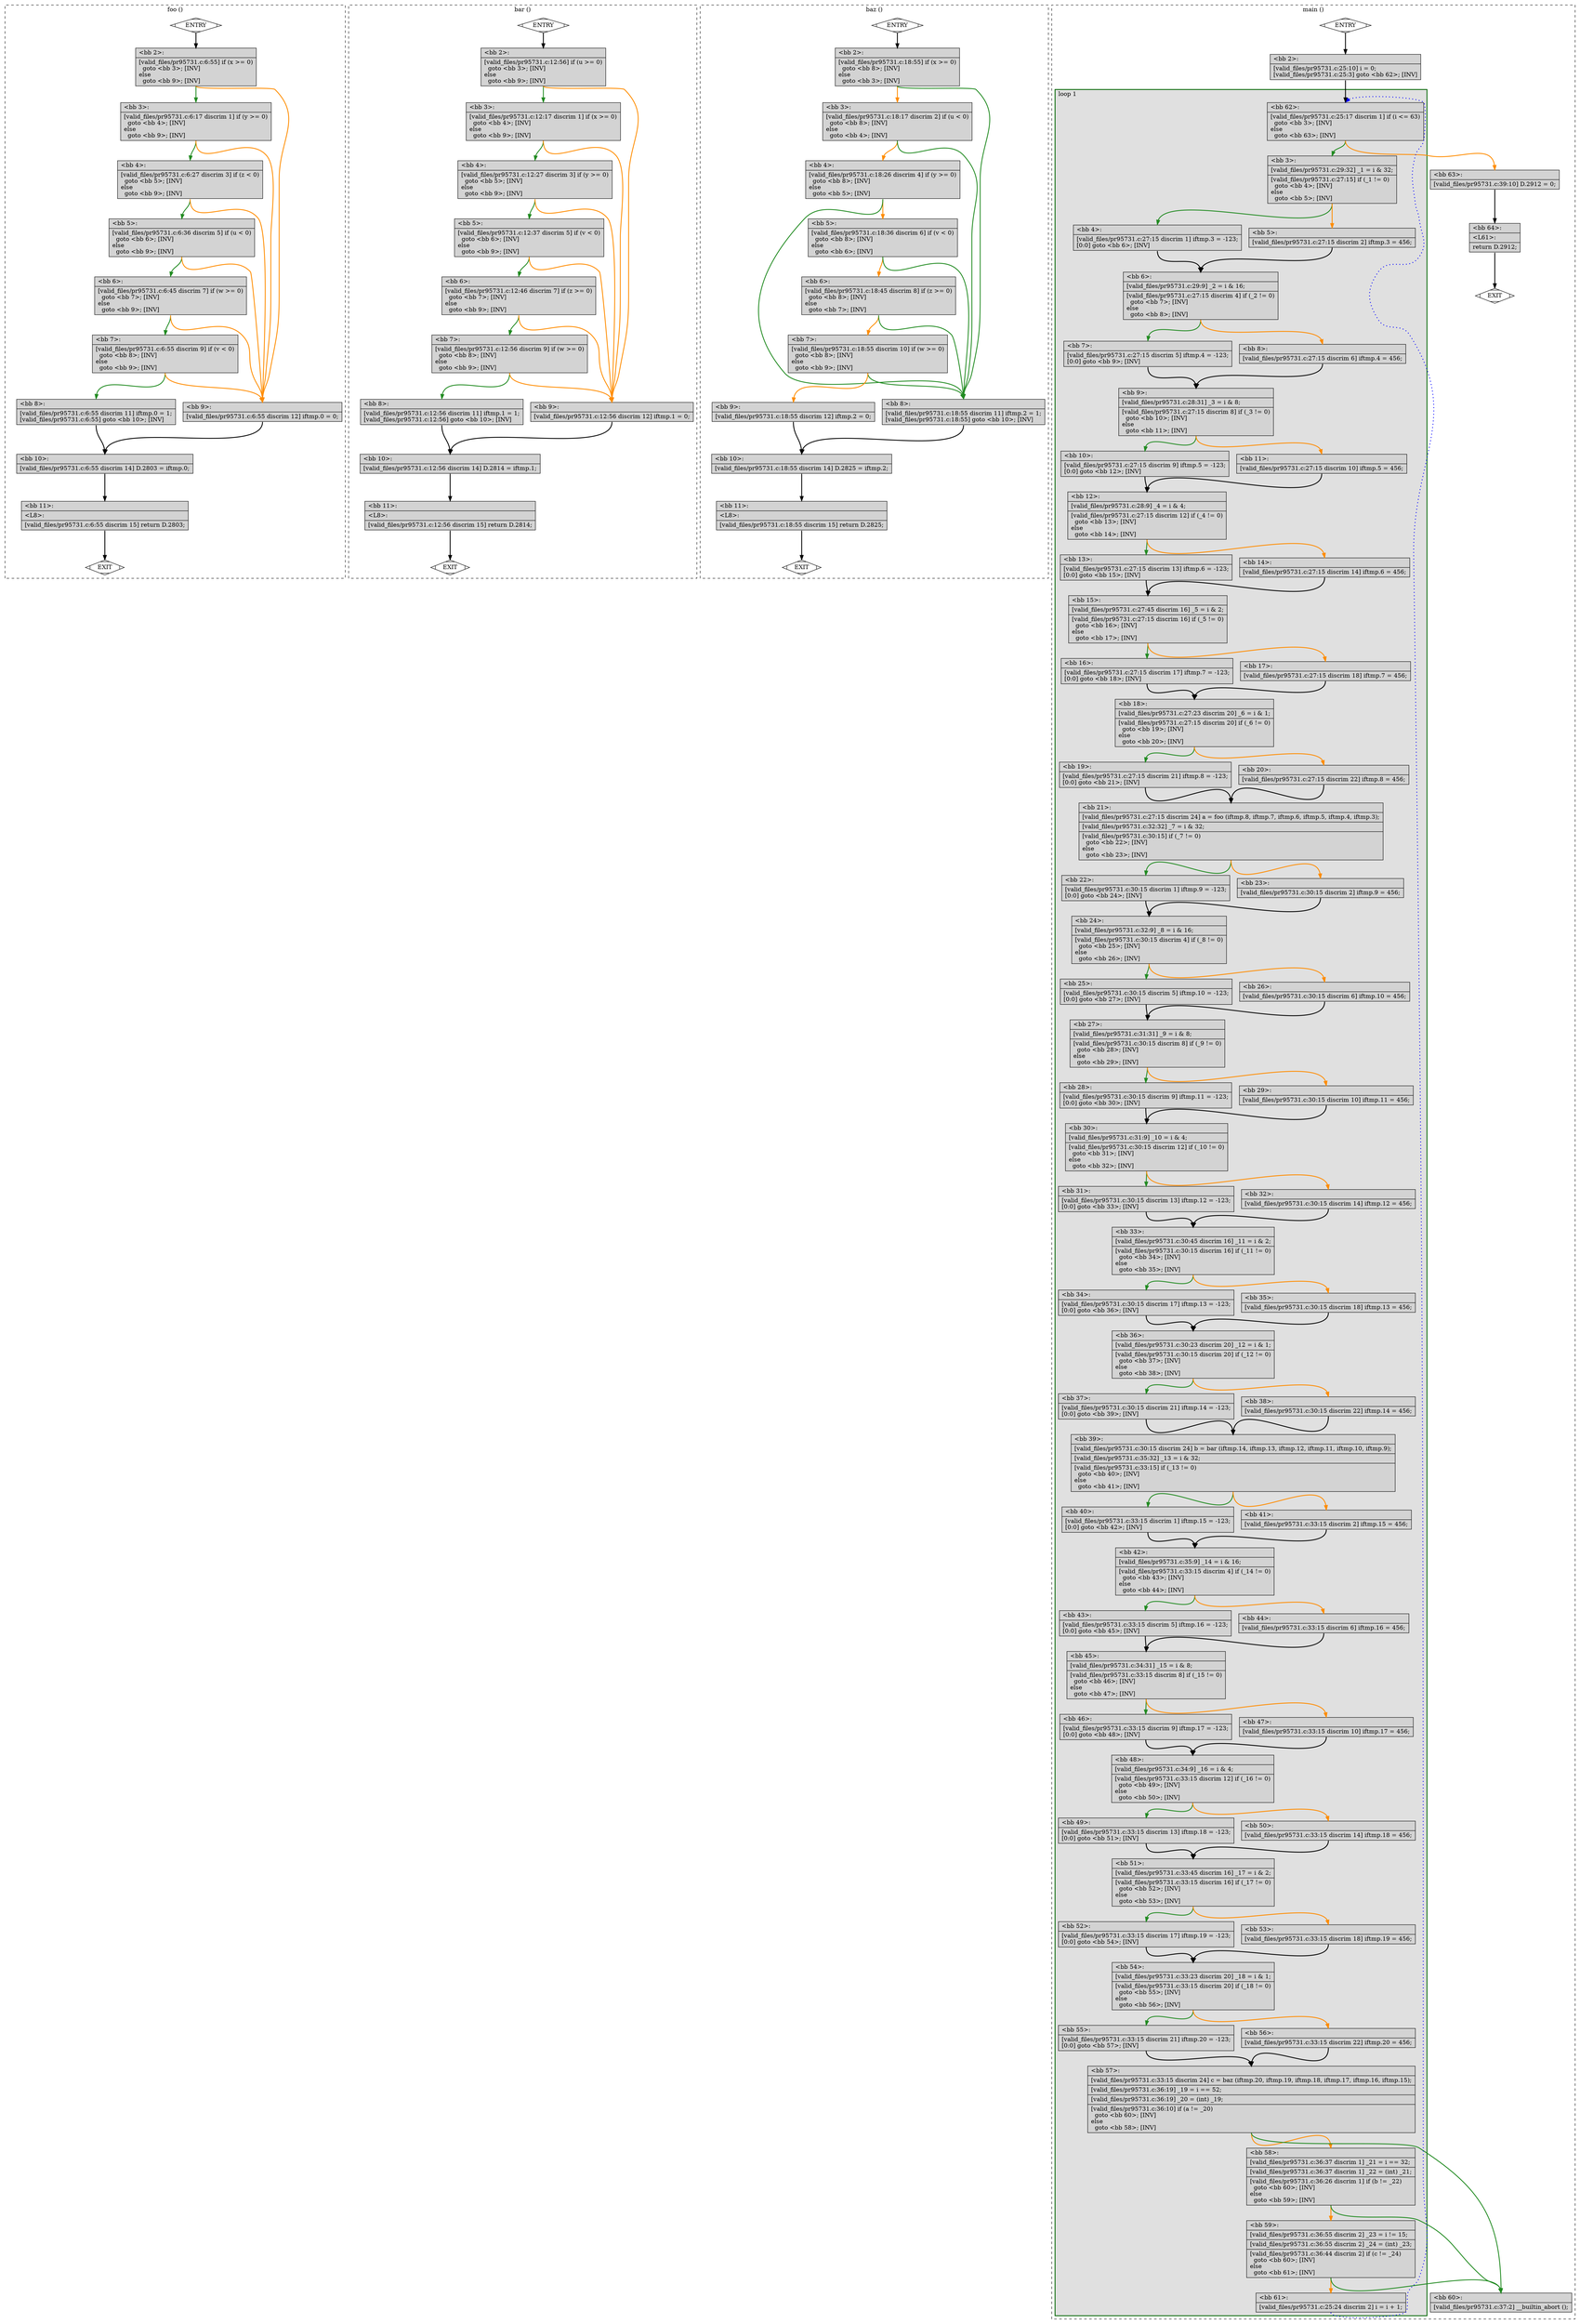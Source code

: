 digraph "a-pr95731.c.015t.cfg" {
overlap=false;
subgraph "cluster_foo" {
	style="dashed";
	color="black";
	label="foo ()";
	fn_0_basic_block_0 [shape=Mdiamond,style=filled,fillcolor=white,label="ENTRY"];

	fn_0_basic_block_1 [shape=Mdiamond,style=filled,fillcolor=white,label="EXIT"];

	fn_0_basic_block_2 [shape=record,style=filled,fillcolor=lightgrey,label="{\<bb\ 2\>:\l\
|[valid_files/pr95731.c:6:55]\ if\ (x\ \>=\ 0)\l\
\ \ goto\ \<bb\ 3\>;\ [INV]\l\
else\l\
\ \ goto\ \<bb\ 9\>;\ [INV]\l\
}"];

	fn_0_basic_block_3 [shape=record,style=filled,fillcolor=lightgrey,label="{\<bb\ 3\>:\l\
|[valid_files/pr95731.c:6:17\ discrim\ 1]\ if\ (y\ \>=\ 0)\l\
\ \ goto\ \<bb\ 4\>;\ [INV]\l\
else\l\
\ \ goto\ \<bb\ 9\>;\ [INV]\l\
}"];

	fn_0_basic_block_4 [shape=record,style=filled,fillcolor=lightgrey,label="{\<bb\ 4\>:\l\
|[valid_files/pr95731.c:6:27\ discrim\ 3]\ if\ (z\ \<\ 0)\l\
\ \ goto\ \<bb\ 5\>;\ [INV]\l\
else\l\
\ \ goto\ \<bb\ 9\>;\ [INV]\l\
}"];

	fn_0_basic_block_5 [shape=record,style=filled,fillcolor=lightgrey,label="{\<bb\ 5\>:\l\
|[valid_files/pr95731.c:6:36\ discrim\ 5]\ if\ (u\ \<\ 0)\l\
\ \ goto\ \<bb\ 6\>;\ [INV]\l\
else\l\
\ \ goto\ \<bb\ 9\>;\ [INV]\l\
}"];

	fn_0_basic_block_6 [shape=record,style=filled,fillcolor=lightgrey,label="{\<bb\ 6\>:\l\
|[valid_files/pr95731.c:6:45\ discrim\ 7]\ if\ (w\ \>=\ 0)\l\
\ \ goto\ \<bb\ 7\>;\ [INV]\l\
else\l\
\ \ goto\ \<bb\ 9\>;\ [INV]\l\
}"];

	fn_0_basic_block_7 [shape=record,style=filled,fillcolor=lightgrey,label="{\<bb\ 7\>:\l\
|[valid_files/pr95731.c:6:55\ discrim\ 9]\ if\ (v\ \<\ 0)\l\
\ \ goto\ \<bb\ 8\>;\ [INV]\l\
else\l\
\ \ goto\ \<bb\ 9\>;\ [INV]\l\
}"];

	fn_0_basic_block_8 [shape=record,style=filled,fillcolor=lightgrey,label="{\<bb\ 8\>:\l\
|[valid_files/pr95731.c:6:55\ discrim\ 11]\ iftmp.0\ =\ 1;\l\
[valid_files/pr95731.c:6:55]\ goto\ \<bb\ 10\>;\ [INV]\l\
}"];

	fn_0_basic_block_9 [shape=record,style=filled,fillcolor=lightgrey,label="{\<bb\ 9\>:\l\
|[valid_files/pr95731.c:6:55\ discrim\ 12]\ iftmp.0\ =\ 0;\l\
}"];

	fn_0_basic_block_10 [shape=record,style=filled,fillcolor=lightgrey,label="{\<bb\ 10\>:\l\
|[valid_files/pr95731.c:6:55\ discrim\ 14]\ D.2803\ =\ iftmp.0;\l\
}"];

	fn_0_basic_block_11 [shape=record,style=filled,fillcolor=lightgrey,label="{\<bb\ 11\>:\l\
|\<L8\>:\l\
|[valid_files/pr95731.c:6:55\ discrim\ 15]\ return\ D.2803;\l\
}"];

	fn_0_basic_block_0:s -> fn_0_basic_block_2:n [style="solid,bold",color=black,weight=100,constraint=true];
	fn_0_basic_block_2:s -> fn_0_basic_block_3:n [style="solid,bold",color=forestgreen,weight=10,constraint=true];
	fn_0_basic_block_2:s -> fn_0_basic_block_9:n [style="solid,bold",color=darkorange,weight=10,constraint=true];
	fn_0_basic_block_3:s -> fn_0_basic_block_4:n [style="solid,bold",color=forestgreen,weight=10,constraint=true];
	fn_0_basic_block_3:s -> fn_0_basic_block_9:n [style="solid,bold",color=darkorange,weight=10,constraint=true];
	fn_0_basic_block_4:s -> fn_0_basic_block_5:n [style="solid,bold",color=forestgreen,weight=10,constraint=true];
	fn_0_basic_block_4:s -> fn_0_basic_block_9:n [style="solid,bold",color=darkorange,weight=10,constraint=true];
	fn_0_basic_block_5:s -> fn_0_basic_block_6:n [style="solid,bold",color=forestgreen,weight=10,constraint=true];
	fn_0_basic_block_5:s -> fn_0_basic_block_9:n [style="solid,bold",color=darkorange,weight=10,constraint=true];
	fn_0_basic_block_6:s -> fn_0_basic_block_7:n [style="solid,bold",color=forestgreen,weight=10,constraint=true];
	fn_0_basic_block_6:s -> fn_0_basic_block_9:n [style="solid,bold",color=darkorange,weight=10,constraint=true];
	fn_0_basic_block_7:s -> fn_0_basic_block_8:n [style="solid,bold",color=forestgreen,weight=10,constraint=true];
	fn_0_basic_block_7:s -> fn_0_basic_block_9:n [style="solid,bold",color=darkorange,weight=10,constraint=true];
	fn_0_basic_block_8:s -> fn_0_basic_block_10:n [style="solid,bold",color=black,weight=100,constraint=true];
	fn_0_basic_block_9:s -> fn_0_basic_block_10:n [style="solid,bold",color=black,weight=100,constraint=true];
	fn_0_basic_block_10:s -> fn_0_basic_block_11:n [style="solid,bold",color=black,weight=100,constraint=true];
	fn_0_basic_block_11:s -> fn_0_basic_block_1:n [style="solid,bold",color=black,weight=10,constraint=true];
	fn_0_basic_block_0:s -> fn_0_basic_block_1:n [style="invis",constraint=true];
}
subgraph "cluster_bar" {
	style="dashed";
	color="black";
	label="bar ()";
	fn_1_basic_block_0 [shape=Mdiamond,style=filled,fillcolor=white,label="ENTRY"];

	fn_1_basic_block_1 [shape=Mdiamond,style=filled,fillcolor=white,label="EXIT"];

	fn_1_basic_block_2 [shape=record,style=filled,fillcolor=lightgrey,label="{\<bb\ 2\>:\l\
|[valid_files/pr95731.c:12:56]\ if\ (u\ \>=\ 0)\l\
\ \ goto\ \<bb\ 3\>;\ [INV]\l\
else\l\
\ \ goto\ \<bb\ 9\>;\ [INV]\l\
}"];

	fn_1_basic_block_3 [shape=record,style=filled,fillcolor=lightgrey,label="{\<bb\ 3\>:\l\
|[valid_files/pr95731.c:12:17\ discrim\ 1]\ if\ (x\ \>=\ 0)\l\
\ \ goto\ \<bb\ 4\>;\ [INV]\l\
else\l\
\ \ goto\ \<bb\ 9\>;\ [INV]\l\
}"];

	fn_1_basic_block_4 [shape=record,style=filled,fillcolor=lightgrey,label="{\<bb\ 4\>:\l\
|[valid_files/pr95731.c:12:27\ discrim\ 3]\ if\ (y\ \>=\ 0)\l\
\ \ goto\ \<bb\ 5\>;\ [INV]\l\
else\l\
\ \ goto\ \<bb\ 9\>;\ [INV]\l\
}"];

	fn_1_basic_block_5 [shape=record,style=filled,fillcolor=lightgrey,label="{\<bb\ 5\>:\l\
|[valid_files/pr95731.c:12:37\ discrim\ 5]\ if\ (v\ \<\ 0)\l\
\ \ goto\ \<bb\ 6\>;\ [INV]\l\
else\l\
\ \ goto\ \<bb\ 9\>;\ [INV]\l\
}"];

	fn_1_basic_block_6 [shape=record,style=filled,fillcolor=lightgrey,label="{\<bb\ 6\>:\l\
|[valid_files/pr95731.c:12:46\ discrim\ 7]\ if\ (z\ \>=\ 0)\l\
\ \ goto\ \<bb\ 7\>;\ [INV]\l\
else\l\
\ \ goto\ \<bb\ 9\>;\ [INV]\l\
}"];

	fn_1_basic_block_7 [shape=record,style=filled,fillcolor=lightgrey,label="{\<bb\ 7\>:\l\
|[valid_files/pr95731.c:12:56\ discrim\ 9]\ if\ (w\ \>=\ 0)\l\
\ \ goto\ \<bb\ 8\>;\ [INV]\l\
else\l\
\ \ goto\ \<bb\ 9\>;\ [INV]\l\
}"];

	fn_1_basic_block_8 [shape=record,style=filled,fillcolor=lightgrey,label="{\<bb\ 8\>:\l\
|[valid_files/pr95731.c:12:56\ discrim\ 11]\ iftmp.1\ =\ 1;\l\
[valid_files/pr95731.c:12:56]\ goto\ \<bb\ 10\>;\ [INV]\l\
}"];

	fn_1_basic_block_9 [shape=record,style=filled,fillcolor=lightgrey,label="{\<bb\ 9\>:\l\
|[valid_files/pr95731.c:12:56\ discrim\ 12]\ iftmp.1\ =\ 0;\l\
}"];

	fn_1_basic_block_10 [shape=record,style=filled,fillcolor=lightgrey,label="{\<bb\ 10\>:\l\
|[valid_files/pr95731.c:12:56\ discrim\ 14]\ D.2814\ =\ iftmp.1;\l\
}"];

	fn_1_basic_block_11 [shape=record,style=filled,fillcolor=lightgrey,label="{\<bb\ 11\>:\l\
|\<L8\>:\l\
|[valid_files/pr95731.c:12:56\ discrim\ 15]\ return\ D.2814;\l\
}"];

	fn_1_basic_block_0:s -> fn_1_basic_block_2:n [style="solid,bold",color=black,weight=100,constraint=true];
	fn_1_basic_block_2:s -> fn_1_basic_block_3:n [style="solid,bold",color=forestgreen,weight=10,constraint=true];
	fn_1_basic_block_2:s -> fn_1_basic_block_9:n [style="solid,bold",color=darkorange,weight=10,constraint=true];
	fn_1_basic_block_3:s -> fn_1_basic_block_4:n [style="solid,bold",color=forestgreen,weight=10,constraint=true];
	fn_1_basic_block_3:s -> fn_1_basic_block_9:n [style="solid,bold",color=darkorange,weight=10,constraint=true];
	fn_1_basic_block_4:s -> fn_1_basic_block_5:n [style="solid,bold",color=forestgreen,weight=10,constraint=true];
	fn_1_basic_block_4:s -> fn_1_basic_block_9:n [style="solid,bold",color=darkorange,weight=10,constraint=true];
	fn_1_basic_block_5:s -> fn_1_basic_block_6:n [style="solid,bold",color=forestgreen,weight=10,constraint=true];
	fn_1_basic_block_5:s -> fn_1_basic_block_9:n [style="solid,bold",color=darkorange,weight=10,constraint=true];
	fn_1_basic_block_6:s -> fn_1_basic_block_7:n [style="solid,bold",color=forestgreen,weight=10,constraint=true];
	fn_1_basic_block_6:s -> fn_1_basic_block_9:n [style="solid,bold",color=darkorange,weight=10,constraint=true];
	fn_1_basic_block_7:s -> fn_1_basic_block_8:n [style="solid,bold",color=forestgreen,weight=10,constraint=true];
	fn_1_basic_block_7:s -> fn_1_basic_block_9:n [style="solid,bold",color=darkorange,weight=10,constraint=true];
	fn_1_basic_block_8:s -> fn_1_basic_block_10:n [style="solid,bold",color=black,weight=100,constraint=true];
	fn_1_basic_block_9:s -> fn_1_basic_block_10:n [style="solid,bold",color=black,weight=100,constraint=true];
	fn_1_basic_block_10:s -> fn_1_basic_block_11:n [style="solid,bold",color=black,weight=100,constraint=true];
	fn_1_basic_block_11:s -> fn_1_basic_block_1:n [style="solid,bold",color=black,weight=10,constraint=true];
	fn_1_basic_block_0:s -> fn_1_basic_block_1:n [style="invis",constraint=true];
}
subgraph "cluster_baz" {
	style="dashed";
	color="black";
	label="baz ()";
	fn_2_basic_block_0 [shape=Mdiamond,style=filled,fillcolor=white,label="ENTRY"];

	fn_2_basic_block_1 [shape=Mdiamond,style=filled,fillcolor=white,label="EXIT"];

	fn_2_basic_block_2 [shape=record,style=filled,fillcolor=lightgrey,label="{\<bb\ 2\>:\l\
|[valid_files/pr95731.c:18:55]\ if\ (x\ \>=\ 0)\l\
\ \ goto\ \<bb\ 8\>;\ [INV]\l\
else\l\
\ \ goto\ \<bb\ 3\>;\ [INV]\l\
}"];

	fn_2_basic_block_3 [shape=record,style=filled,fillcolor=lightgrey,label="{\<bb\ 3\>:\l\
|[valid_files/pr95731.c:18:17\ discrim\ 2]\ if\ (u\ \<\ 0)\l\
\ \ goto\ \<bb\ 8\>;\ [INV]\l\
else\l\
\ \ goto\ \<bb\ 4\>;\ [INV]\l\
}"];

	fn_2_basic_block_4 [shape=record,style=filled,fillcolor=lightgrey,label="{\<bb\ 4\>:\l\
|[valid_files/pr95731.c:18:26\ discrim\ 4]\ if\ (y\ \>=\ 0)\l\
\ \ goto\ \<bb\ 8\>;\ [INV]\l\
else\l\
\ \ goto\ \<bb\ 5\>;\ [INV]\l\
}"];

	fn_2_basic_block_5 [shape=record,style=filled,fillcolor=lightgrey,label="{\<bb\ 5\>:\l\
|[valid_files/pr95731.c:18:36\ discrim\ 6]\ if\ (v\ \<\ 0)\l\
\ \ goto\ \<bb\ 8\>;\ [INV]\l\
else\l\
\ \ goto\ \<bb\ 6\>;\ [INV]\l\
}"];

	fn_2_basic_block_6 [shape=record,style=filled,fillcolor=lightgrey,label="{\<bb\ 6\>:\l\
|[valid_files/pr95731.c:18:45\ discrim\ 8]\ if\ (z\ \>=\ 0)\l\
\ \ goto\ \<bb\ 8\>;\ [INV]\l\
else\l\
\ \ goto\ \<bb\ 7\>;\ [INV]\l\
}"];

	fn_2_basic_block_7 [shape=record,style=filled,fillcolor=lightgrey,label="{\<bb\ 7\>:\l\
|[valid_files/pr95731.c:18:55\ discrim\ 10]\ if\ (w\ \>=\ 0)\l\
\ \ goto\ \<bb\ 8\>;\ [INV]\l\
else\l\
\ \ goto\ \<bb\ 9\>;\ [INV]\l\
}"];

	fn_2_basic_block_8 [shape=record,style=filled,fillcolor=lightgrey,label="{\<bb\ 8\>:\l\
|[valid_files/pr95731.c:18:55\ discrim\ 11]\ iftmp.2\ =\ 1;\l\
[valid_files/pr95731.c:18:55]\ goto\ \<bb\ 10\>;\ [INV]\l\
}"];

	fn_2_basic_block_9 [shape=record,style=filled,fillcolor=lightgrey,label="{\<bb\ 9\>:\l\
|[valid_files/pr95731.c:18:55\ discrim\ 12]\ iftmp.2\ =\ 0;\l\
}"];

	fn_2_basic_block_10 [shape=record,style=filled,fillcolor=lightgrey,label="{\<bb\ 10\>:\l\
|[valid_files/pr95731.c:18:55\ discrim\ 14]\ D.2825\ =\ iftmp.2;\l\
}"];

	fn_2_basic_block_11 [shape=record,style=filled,fillcolor=lightgrey,label="{\<bb\ 11\>:\l\
|\<L8\>:\l\
|[valid_files/pr95731.c:18:55\ discrim\ 15]\ return\ D.2825;\l\
}"];

	fn_2_basic_block_0:s -> fn_2_basic_block_2:n [style="solid,bold",color=black,weight=100,constraint=true];
	fn_2_basic_block_2:s -> fn_2_basic_block_8:n [style="solid,bold",color=forestgreen,weight=10,constraint=true];
	fn_2_basic_block_2:s -> fn_2_basic_block_3:n [style="solid,bold",color=darkorange,weight=10,constraint=true];
	fn_2_basic_block_3:s -> fn_2_basic_block_8:n [style="solid,bold",color=forestgreen,weight=10,constraint=true];
	fn_2_basic_block_3:s -> fn_2_basic_block_4:n [style="solid,bold",color=darkorange,weight=10,constraint=true];
	fn_2_basic_block_4:s -> fn_2_basic_block_8:n [style="solid,bold",color=forestgreen,weight=10,constraint=true];
	fn_2_basic_block_4:s -> fn_2_basic_block_5:n [style="solid,bold",color=darkorange,weight=10,constraint=true];
	fn_2_basic_block_5:s -> fn_2_basic_block_8:n [style="solid,bold",color=forestgreen,weight=10,constraint=true];
	fn_2_basic_block_5:s -> fn_2_basic_block_6:n [style="solid,bold",color=darkorange,weight=10,constraint=true];
	fn_2_basic_block_6:s -> fn_2_basic_block_8:n [style="solid,bold",color=forestgreen,weight=10,constraint=true];
	fn_2_basic_block_6:s -> fn_2_basic_block_7:n [style="solid,bold",color=darkorange,weight=10,constraint=true];
	fn_2_basic_block_7:s -> fn_2_basic_block_8:n [style="solid,bold",color=forestgreen,weight=10,constraint=true];
	fn_2_basic_block_7:s -> fn_2_basic_block_9:n [style="solid,bold",color=darkorange,weight=10,constraint=true];
	fn_2_basic_block_8:s -> fn_2_basic_block_10:n [style="solid,bold",color=black,weight=100,constraint=true];
	fn_2_basic_block_9:s -> fn_2_basic_block_10:n [style="solid,bold",color=black,weight=100,constraint=true];
	fn_2_basic_block_10:s -> fn_2_basic_block_11:n [style="solid,bold",color=black,weight=100,constraint=true];
	fn_2_basic_block_11:s -> fn_2_basic_block_1:n [style="solid,bold",color=black,weight=10,constraint=true];
	fn_2_basic_block_0:s -> fn_2_basic_block_1:n [style="invis",constraint=true];
}
subgraph "cluster_main" {
	style="dashed";
	color="black";
	label="main ()";
	subgraph cluster_3_1 {
	style="filled";
	color="darkgreen";
	fillcolor="grey88";
	label="loop 1";
	labeljust=l;
	penwidth=2;
	fn_3_basic_block_62 [shape=record,style=filled,fillcolor=lightgrey,label="{\<bb\ 62\>:\l\
|[valid_files/pr95731.c:25:17\ discrim\ 1]\ if\ (i\ \<=\ 63)\l\
\ \ goto\ \<bb\ 3\>;\ [INV]\l\
else\l\
\ \ goto\ \<bb\ 63\>;\ [INV]\l\
}"];

	fn_3_basic_block_3 [shape=record,style=filled,fillcolor=lightgrey,label="{\<bb\ 3\>:\l\
|[valid_files/pr95731.c:29:32]\ _1\ =\ i\ &\ 32;\l\
|[valid_files/pr95731.c:27:15]\ if\ (_1\ !=\ 0)\l\
\ \ goto\ \<bb\ 4\>;\ [INV]\l\
else\l\
\ \ goto\ \<bb\ 5\>;\ [INV]\l\
}"];

	fn_3_basic_block_4 [shape=record,style=filled,fillcolor=lightgrey,label="{\<bb\ 4\>:\l\
|[valid_files/pr95731.c:27:15\ discrim\ 1]\ iftmp.3\ =\ -123;\l\
[0:0]\ goto\ \<bb\ 6\>;\ [INV]\l\
}"];

	fn_3_basic_block_5 [shape=record,style=filled,fillcolor=lightgrey,label="{\<bb\ 5\>:\l\
|[valid_files/pr95731.c:27:15\ discrim\ 2]\ iftmp.3\ =\ 456;\l\
}"];

	fn_3_basic_block_6 [shape=record,style=filled,fillcolor=lightgrey,label="{\<bb\ 6\>:\l\
|[valid_files/pr95731.c:29:9]\ _2\ =\ i\ &\ 16;\l\
|[valid_files/pr95731.c:27:15\ discrim\ 4]\ if\ (_2\ !=\ 0)\l\
\ \ goto\ \<bb\ 7\>;\ [INV]\l\
else\l\
\ \ goto\ \<bb\ 8\>;\ [INV]\l\
}"];

	fn_3_basic_block_7 [shape=record,style=filled,fillcolor=lightgrey,label="{\<bb\ 7\>:\l\
|[valid_files/pr95731.c:27:15\ discrim\ 5]\ iftmp.4\ =\ -123;\l\
[0:0]\ goto\ \<bb\ 9\>;\ [INV]\l\
}"];

	fn_3_basic_block_8 [shape=record,style=filled,fillcolor=lightgrey,label="{\<bb\ 8\>:\l\
|[valid_files/pr95731.c:27:15\ discrim\ 6]\ iftmp.4\ =\ 456;\l\
}"];

	fn_3_basic_block_9 [shape=record,style=filled,fillcolor=lightgrey,label="{\<bb\ 9\>:\l\
|[valid_files/pr95731.c:28:31]\ _3\ =\ i\ &\ 8;\l\
|[valid_files/pr95731.c:27:15\ discrim\ 8]\ if\ (_3\ !=\ 0)\l\
\ \ goto\ \<bb\ 10\>;\ [INV]\l\
else\l\
\ \ goto\ \<bb\ 11\>;\ [INV]\l\
}"];

	fn_3_basic_block_10 [shape=record,style=filled,fillcolor=lightgrey,label="{\<bb\ 10\>:\l\
|[valid_files/pr95731.c:27:15\ discrim\ 9]\ iftmp.5\ =\ -123;\l\
[0:0]\ goto\ \<bb\ 12\>;\ [INV]\l\
}"];

	fn_3_basic_block_11 [shape=record,style=filled,fillcolor=lightgrey,label="{\<bb\ 11\>:\l\
|[valid_files/pr95731.c:27:15\ discrim\ 10]\ iftmp.5\ =\ 456;\l\
}"];

	fn_3_basic_block_12 [shape=record,style=filled,fillcolor=lightgrey,label="{\<bb\ 12\>:\l\
|[valid_files/pr95731.c:28:9]\ _4\ =\ i\ &\ 4;\l\
|[valid_files/pr95731.c:27:15\ discrim\ 12]\ if\ (_4\ !=\ 0)\l\
\ \ goto\ \<bb\ 13\>;\ [INV]\l\
else\l\
\ \ goto\ \<bb\ 14\>;\ [INV]\l\
}"];

	fn_3_basic_block_13 [shape=record,style=filled,fillcolor=lightgrey,label="{\<bb\ 13\>:\l\
|[valid_files/pr95731.c:27:15\ discrim\ 13]\ iftmp.6\ =\ -123;\l\
[0:0]\ goto\ \<bb\ 15\>;\ [INV]\l\
}"];

	fn_3_basic_block_14 [shape=record,style=filled,fillcolor=lightgrey,label="{\<bb\ 14\>:\l\
|[valid_files/pr95731.c:27:15\ discrim\ 14]\ iftmp.6\ =\ 456;\l\
}"];

	fn_3_basic_block_15 [shape=record,style=filled,fillcolor=lightgrey,label="{\<bb\ 15\>:\l\
|[valid_files/pr95731.c:27:45\ discrim\ 16]\ _5\ =\ i\ &\ 2;\l\
|[valid_files/pr95731.c:27:15\ discrim\ 16]\ if\ (_5\ !=\ 0)\l\
\ \ goto\ \<bb\ 16\>;\ [INV]\l\
else\l\
\ \ goto\ \<bb\ 17\>;\ [INV]\l\
}"];

	fn_3_basic_block_16 [shape=record,style=filled,fillcolor=lightgrey,label="{\<bb\ 16\>:\l\
|[valid_files/pr95731.c:27:15\ discrim\ 17]\ iftmp.7\ =\ -123;\l\
[0:0]\ goto\ \<bb\ 18\>;\ [INV]\l\
}"];

	fn_3_basic_block_17 [shape=record,style=filled,fillcolor=lightgrey,label="{\<bb\ 17\>:\l\
|[valid_files/pr95731.c:27:15\ discrim\ 18]\ iftmp.7\ =\ 456;\l\
}"];

	fn_3_basic_block_18 [shape=record,style=filled,fillcolor=lightgrey,label="{\<bb\ 18\>:\l\
|[valid_files/pr95731.c:27:23\ discrim\ 20]\ _6\ =\ i\ &\ 1;\l\
|[valid_files/pr95731.c:27:15\ discrim\ 20]\ if\ (_6\ !=\ 0)\l\
\ \ goto\ \<bb\ 19\>;\ [INV]\l\
else\l\
\ \ goto\ \<bb\ 20\>;\ [INV]\l\
}"];

	fn_3_basic_block_19 [shape=record,style=filled,fillcolor=lightgrey,label="{\<bb\ 19\>:\l\
|[valid_files/pr95731.c:27:15\ discrim\ 21]\ iftmp.8\ =\ -123;\l\
[0:0]\ goto\ \<bb\ 21\>;\ [INV]\l\
}"];

	fn_3_basic_block_20 [shape=record,style=filled,fillcolor=lightgrey,label="{\<bb\ 20\>:\l\
|[valid_files/pr95731.c:27:15\ discrim\ 22]\ iftmp.8\ =\ 456;\l\
}"];

	fn_3_basic_block_21 [shape=record,style=filled,fillcolor=lightgrey,label="{\<bb\ 21\>:\l\
|[valid_files/pr95731.c:27:15\ discrim\ 24]\ a\ =\ foo\ (iftmp.8,\ iftmp.7,\ iftmp.6,\ iftmp.5,\ iftmp.4,\ iftmp.3);\l\
|[valid_files/pr95731.c:32:32]\ _7\ =\ i\ &\ 32;\l\
|[valid_files/pr95731.c:30:15]\ if\ (_7\ !=\ 0)\l\
\ \ goto\ \<bb\ 22\>;\ [INV]\l\
else\l\
\ \ goto\ \<bb\ 23\>;\ [INV]\l\
}"];

	fn_3_basic_block_22 [shape=record,style=filled,fillcolor=lightgrey,label="{\<bb\ 22\>:\l\
|[valid_files/pr95731.c:30:15\ discrim\ 1]\ iftmp.9\ =\ -123;\l\
[0:0]\ goto\ \<bb\ 24\>;\ [INV]\l\
}"];

	fn_3_basic_block_23 [shape=record,style=filled,fillcolor=lightgrey,label="{\<bb\ 23\>:\l\
|[valid_files/pr95731.c:30:15\ discrim\ 2]\ iftmp.9\ =\ 456;\l\
}"];

	fn_3_basic_block_24 [shape=record,style=filled,fillcolor=lightgrey,label="{\<bb\ 24\>:\l\
|[valid_files/pr95731.c:32:9]\ _8\ =\ i\ &\ 16;\l\
|[valid_files/pr95731.c:30:15\ discrim\ 4]\ if\ (_8\ !=\ 0)\l\
\ \ goto\ \<bb\ 25\>;\ [INV]\l\
else\l\
\ \ goto\ \<bb\ 26\>;\ [INV]\l\
}"];

	fn_3_basic_block_25 [shape=record,style=filled,fillcolor=lightgrey,label="{\<bb\ 25\>:\l\
|[valid_files/pr95731.c:30:15\ discrim\ 5]\ iftmp.10\ =\ -123;\l\
[0:0]\ goto\ \<bb\ 27\>;\ [INV]\l\
}"];

	fn_3_basic_block_26 [shape=record,style=filled,fillcolor=lightgrey,label="{\<bb\ 26\>:\l\
|[valid_files/pr95731.c:30:15\ discrim\ 6]\ iftmp.10\ =\ 456;\l\
}"];

	fn_3_basic_block_27 [shape=record,style=filled,fillcolor=lightgrey,label="{\<bb\ 27\>:\l\
|[valid_files/pr95731.c:31:31]\ _9\ =\ i\ &\ 8;\l\
|[valid_files/pr95731.c:30:15\ discrim\ 8]\ if\ (_9\ !=\ 0)\l\
\ \ goto\ \<bb\ 28\>;\ [INV]\l\
else\l\
\ \ goto\ \<bb\ 29\>;\ [INV]\l\
}"];

	fn_3_basic_block_28 [shape=record,style=filled,fillcolor=lightgrey,label="{\<bb\ 28\>:\l\
|[valid_files/pr95731.c:30:15\ discrim\ 9]\ iftmp.11\ =\ -123;\l\
[0:0]\ goto\ \<bb\ 30\>;\ [INV]\l\
}"];

	fn_3_basic_block_29 [shape=record,style=filled,fillcolor=lightgrey,label="{\<bb\ 29\>:\l\
|[valid_files/pr95731.c:30:15\ discrim\ 10]\ iftmp.11\ =\ 456;\l\
}"];

	fn_3_basic_block_30 [shape=record,style=filled,fillcolor=lightgrey,label="{\<bb\ 30\>:\l\
|[valid_files/pr95731.c:31:9]\ _10\ =\ i\ &\ 4;\l\
|[valid_files/pr95731.c:30:15\ discrim\ 12]\ if\ (_10\ !=\ 0)\l\
\ \ goto\ \<bb\ 31\>;\ [INV]\l\
else\l\
\ \ goto\ \<bb\ 32\>;\ [INV]\l\
}"];

	fn_3_basic_block_31 [shape=record,style=filled,fillcolor=lightgrey,label="{\<bb\ 31\>:\l\
|[valid_files/pr95731.c:30:15\ discrim\ 13]\ iftmp.12\ =\ -123;\l\
[0:0]\ goto\ \<bb\ 33\>;\ [INV]\l\
}"];

	fn_3_basic_block_32 [shape=record,style=filled,fillcolor=lightgrey,label="{\<bb\ 32\>:\l\
|[valid_files/pr95731.c:30:15\ discrim\ 14]\ iftmp.12\ =\ 456;\l\
}"];

	fn_3_basic_block_33 [shape=record,style=filled,fillcolor=lightgrey,label="{\<bb\ 33\>:\l\
|[valid_files/pr95731.c:30:45\ discrim\ 16]\ _11\ =\ i\ &\ 2;\l\
|[valid_files/pr95731.c:30:15\ discrim\ 16]\ if\ (_11\ !=\ 0)\l\
\ \ goto\ \<bb\ 34\>;\ [INV]\l\
else\l\
\ \ goto\ \<bb\ 35\>;\ [INV]\l\
}"];

	fn_3_basic_block_34 [shape=record,style=filled,fillcolor=lightgrey,label="{\<bb\ 34\>:\l\
|[valid_files/pr95731.c:30:15\ discrim\ 17]\ iftmp.13\ =\ -123;\l\
[0:0]\ goto\ \<bb\ 36\>;\ [INV]\l\
}"];

	fn_3_basic_block_35 [shape=record,style=filled,fillcolor=lightgrey,label="{\<bb\ 35\>:\l\
|[valid_files/pr95731.c:30:15\ discrim\ 18]\ iftmp.13\ =\ 456;\l\
}"];

	fn_3_basic_block_36 [shape=record,style=filled,fillcolor=lightgrey,label="{\<bb\ 36\>:\l\
|[valid_files/pr95731.c:30:23\ discrim\ 20]\ _12\ =\ i\ &\ 1;\l\
|[valid_files/pr95731.c:30:15\ discrim\ 20]\ if\ (_12\ !=\ 0)\l\
\ \ goto\ \<bb\ 37\>;\ [INV]\l\
else\l\
\ \ goto\ \<bb\ 38\>;\ [INV]\l\
}"];

	fn_3_basic_block_37 [shape=record,style=filled,fillcolor=lightgrey,label="{\<bb\ 37\>:\l\
|[valid_files/pr95731.c:30:15\ discrim\ 21]\ iftmp.14\ =\ -123;\l\
[0:0]\ goto\ \<bb\ 39\>;\ [INV]\l\
}"];

	fn_3_basic_block_38 [shape=record,style=filled,fillcolor=lightgrey,label="{\<bb\ 38\>:\l\
|[valid_files/pr95731.c:30:15\ discrim\ 22]\ iftmp.14\ =\ 456;\l\
}"];

	fn_3_basic_block_39 [shape=record,style=filled,fillcolor=lightgrey,label="{\<bb\ 39\>:\l\
|[valid_files/pr95731.c:30:15\ discrim\ 24]\ b\ =\ bar\ (iftmp.14,\ iftmp.13,\ iftmp.12,\ iftmp.11,\ iftmp.10,\ iftmp.9);\l\
|[valid_files/pr95731.c:35:32]\ _13\ =\ i\ &\ 32;\l\
|[valid_files/pr95731.c:33:15]\ if\ (_13\ !=\ 0)\l\
\ \ goto\ \<bb\ 40\>;\ [INV]\l\
else\l\
\ \ goto\ \<bb\ 41\>;\ [INV]\l\
}"];

	fn_3_basic_block_40 [shape=record,style=filled,fillcolor=lightgrey,label="{\<bb\ 40\>:\l\
|[valid_files/pr95731.c:33:15\ discrim\ 1]\ iftmp.15\ =\ -123;\l\
[0:0]\ goto\ \<bb\ 42\>;\ [INV]\l\
}"];

	fn_3_basic_block_41 [shape=record,style=filled,fillcolor=lightgrey,label="{\<bb\ 41\>:\l\
|[valid_files/pr95731.c:33:15\ discrim\ 2]\ iftmp.15\ =\ 456;\l\
}"];

	fn_3_basic_block_42 [shape=record,style=filled,fillcolor=lightgrey,label="{\<bb\ 42\>:\l\
|[valid_files/pr95731.c:35:9]\ _14\ =\ i\ &\ 16;\l\
|[valid_files/pr95731.c:33:15\ discrim\ 4]\ if\ (_14\ !=\ 0)\l\
\ \ goto\ \<bb\ 43\>;\ [INV]\l\
else\l\
\ \ goto\ \<bb\ 44\>;\ [INV]\l\
}"];

	fn_3_basic_block_43 [shape=record,style=filled,fillcolor=lightgrey,label="{\<bb\ 43\>:\l\
|[valid_files/pr95731.c:33:15\ discrim\ 5]\ iftmp.16\ =\ -123;\l\
[0:0]\ goto\ \<bb\ 45\>;\ [INV]\l\
}"];

	fn_3_basic_block_44 [shape=record,style=filled,fillcolor=lightgrey,label="{\<bb\ 44\>:\l\
|[valid_files/pr95731.c:33:15\ discrim\ 6]\ iftmp.16\ =\ 456;\l\
}"];

	fn_3_basic_block_45 [shape=record,style=filled,fillcolor=lightgrey,label="{\<bb\ 45\>:\l\
|[valid_files/pr95731.c:34:31]\ _15\ =\ i\ &\ 8;\l\
|[valid_files/pr95731.c:33:15\ discrim\ 8]\ if\ (_15\ !=\ 0)\l\
\ \ goto\ \<bb\ 46\>;\ [INV]\l\
else\l\
\ \ goto\ \<bb\ 47\>;\ [INV]\l\
}"];

	fn_3_basic_block_46 [shape=record,style=filled,fillcolor=lightgrey,label="{\<bb\ 46\>:\l\
|[valid_files/pr95731.c:33:15\ discrim\ 9]\ iftmp.17\ =\ -123;\l\
[0:0]\ goto\ \<bb\ 48\>;\ [INV]\l\
}"];

	fn_3_basic_block_47 [shape=record,style=filled,fillcolor=lightgrey,label="{\<bb\ 47\>:\l\
|[valid_files/pr95731.c:33:15\ discrim\ 10]\ iftmp.17\ =\ 456;\l\
}"];

	fn_3_basic_block_48 [shape=record,style=filled,fillcolor=lightgrey,label="{\<bb\ 48\>:\l\
|[valid_files/pr95731.c:34:9]\ _16\ =\ i\ &\ 4;\l\
|[valid_files/pr95731.c:33:15\ discrim\ 12]\ if\ (_16\ !=\ 0)\l\
\ \ goto\ \<bb\ 49\>;\ [INV]\l\
else\l\
\ \ goto\ \<bb\ 50\>;\ [INV]\l\
}"];

	fn_3_basic_block_49 [shape=record,style=filled,fillcolor=lightgrey,label="{\<bb\ 49\>:\l\
|[valid_files/pr95731.c:33:15\ discrim\ 13]\ iftmp.18\ =\ -123;\l\
[0:0]\ goto\ \<bb\ 51\>;\ [INV]\l\
}"];

	fn_3_basic_block_50 [shape=record,style=filled,fillcolor=lightgrey,label="{\<bb\ 50\>:\l\
|[valid_files/pr95731.c:33:15\ discrim\ 14]\ iftmp.18\ =\ 456;\l\
}"];

	fn_3_basic_block_51 [shape=record,style=filled,fillcolor=lightgrey,label="{\<bb\ 51\>:\l\
|[valid_files/pr95731.c:33:45\ discrim\ 16]\ _17\ =\ i\ &\ 2;\l\
|[valid_files/pr95731.c:33:15\ discrim\ 16]\ if\ (_17\ !=\ 0)\l\
\ \ goto\ \<bb\ 52\>;\ [INV]\l\
else\l\
\ \ goto\ \<bb\ 53\>;\ [INV]\l\
}"];

	fn_3_basic_block_52 [shape=record,style=filled,fillcolor=lightgrey,label="{\<bb\ 52\>:\l\
|[valid_files/pr95731.c:33:15\ discrim\ 17]\ iftmp.19\ =\ -123;\l\
[0:0]\ goto\ \<bb\ 54\>;\ [INV]\l\
}"];

	fn_3_basic_block_53 [shape=record,style=filled,fillcolor=lightgrey,label="{\<bb\ 53\>:\l\
|[valid_files/pr95731.c:33:15\ discrim\ 18]\ iftmp.19\ =\ 456;\l\
}"];

	fn_3_basic_block_54 [shape=record,style=filled,fillcolor=lightgrey,label="{\<bb\ 54\>:\l\
|[valid_files/pr95731.c:33:23\ discrim\ 20]\ _18\ =\ i\ &\ 1;\l\
|[valid_files/pr95731.c:33:15\ discrim\ 20]\ if\ (_18\ !=\ 0)\l\
\ \ goto\ \<bb\ 55\>;\ [INV]\l\
else\l\
\ \ goto\ \<bb\ 56\>;\ [INV]\l\
}"];

	fn_3_basic_block_55 [shape=record,style=filled,fillcolor=lightgrey,label="{\<bb\ 55\>:\l\
|[valid_files/pr95731.c:33:15\ discrim\ 21]\ iftmp.20\ =\ -123;\l\
[0:0]\ goto\ \<bb\ 57\>;\ [INV]\l\
}"];

	fn_3_basic_block_56 [shape=record,style=filled,fillcolor=lightgrey,label="{\<bb\ 56\>:\l\
|[valid_files/pr95731.c:33:15\ discrim\ 22]\ iftmp.20\ =\ 456;\l\
}"];

	fn_3_basic_block_57 [shape=record,style=filled,fillcolor=lightgrey,label="{\<bb\ 57\>:\l\
|[valid_files/pr95731.c:33:15\ discrim\ 24]\ c\ =\ baz\ (iftmp.20,\ iftmp.19,\ iftmp.18,\ iftmp.17,\ iftmp.16,\ iftmp.15);\l\
|[valid_files/pr95731.c:36:19]\ _19\ =\ i\ ==\ 52;\l\
|[valid_files/pr95731.c:36:19]\ _20\ =\ (int)\ _19;\l\
|[valid_files/pr95731.c:36:10]\ if\ (a\ !=\ _20)\l\
\ \ goto\ \<bb\ 60\>;\ [INV]\l\
else\l\
\ \ goto\ \<bb\ 58\>;\ [INV]\l\
}"];

	fn_3_basic_block_58 [shape=record,style=filled,fillcolor=lightgrey,label="{\<bb\ 58\>:\l\
|[valid_files/pr95731.c:36:37\ discrim\ 1]\ _21\ =\ i\ ==\ 32;\l\
|[valid_files/pr95731.c:36:37\ discrim\ 1]\ _22\ =\ (int)\ _21;\l\
|[valid_files/pr95731.c:36:26\ discrim\ 1]\ if\ (b\ !=\ _22)\l\
\ \ goto\ \<bb\ 60\>;\ [INV]\l\
else\l\
\ \ goto\ \<bb\ 59\>;\ [INV]\l\
}"];

	fn_3_basic_block_59 [shape=record,style=filled,fillcolor=lightgrey,label="{\<bb\ 59\>:\l\
|[valid_files/pr95731.c:36:55\ discrim\ 2]\ _23\ =\ i\ !=\ 15;\l\
|[valid_files/pr95731.c:36:55\ discrim\ 2]\ _24\ =\ (int)\ _23;\l\
|[valid_files/pr95731.c:36:44\ discrim\ 2]\ if\ (c\ !=\ _24)\l\
\ \ goto\ \<bb\ 60\>;\ [INV]\l\
else\l\
\ \ goto\ \<bb\ 61\>;\ [INV]\l\
}"];

	fn_3_basic_block_61 [shape=record,style=filled,fillcolor=lightgrey,label="{\<bb\ 61\>:\l\
|[valid_files/pr95731.c:25:24\ discrim\ 2]\ i\ =\ i\ +\ 1;\l\
}"];

	}
	fn_3_basic_block_0 [shape=Mdiamond,style=filled,fillcolor=white,label="ENTRY"];

	fn_3_basic_block_1 [shape=Mdiamond,style=filled,fillcolor=white,label="EXIT"];

	fn_3_basic_block_2 [shape=record,style=filled,fillcolor=lightgrey,label="{\<bb\ 2\>:\l\
|[valid_files/pr95731.c:25:10]\ i\ =\ 0;\l\
[valid_files/pr95731.c:25:3]\ goto\ \<bb\ 62\>;\ [INV]\l\
}"];

	fn_3_basic_block_60 [shape=record,style=filled,fillcolor=lightgrey,label="{\<bb\ 60\>:\l\
|[valid_files/pr95731.c:37:2]\ __builtin_abort\ ();\l\
}"];

	fn_3_basic_block_63 [shape=record,style=filled,fillcolor=lightgrey,label="{\<bb\ 63\>:\l\
|[valid_files/pr95731.c:39:10]\ D.2912\ =\ 0;\l\
}"];

	fn_3_basic_block_64 [shape=record,style=filled,fillcolor=lightgrey,label="{\<bb\ 64\>:\l\
|\<L61\>:\l\
|return\ D.2912;\l\
}"];

	fn_3_basic_block_0:s -> fn_3_basic_block_2:n [style="solid,bold",color=black,weight=100,constraint=true];
	fn_3_basic_block_2:s -> fn_3_basic_block_62:n [style="solid,bold",color=black,weight=100,constraint=true];
	fn_3_basic_block_3:s -> fn_3_basic_block_4:n [style="solid,bold",color=forestgreen,weight=10,constraint=true];
	fn_3_basic_block_3:s -> fn_3_basic_block_5:n [style="solid,bold",color=darkorange,weight=10,constraint=true];
	fn_3_basic_block_4:s -> fn_3_basic_block_6:n [style="solid,bold",color=black,weight=100,constraint=true];
	fn_3_basic_block_5:s -> fn_3_basic_block_6:n [style="solid,bold",color=black,weight=100,constraint=true];
	fn_3_basic_block_6:s -> fn_3_basic_block_7:n [style="solid,bold",color=forestgreen,weight=10,constraint=true];
	fn_3_basic_block_6:s -> fn_3_basic_block_8:n [style="solid,bold",color=darkorange,weight=10,constraint=true];
	fn_3_basic_block_7:s -> fn_3_basic_block_9:n [style="solid,bold",color=black,weight=100,constraint=true];
	fn_3_basic_block_8:s -> fn_3_basic_block_9:n [style="solid,bold",color=black,weight=100,constraint=true];
	fn_3_basic_block_9:s -> fn_3_basic_block_10:n [style="solid,bold",color=forestgreen,weight=10,constraint=true];
	fn_3_basic_block_9:s -> fn_3_basic_block_11:n [style="solid,bold",color=darkorange,weight=10,constraint=true];
	fn_3_basic_block_10:s -> fn_3_basic_block_12:n [style="solid,bold",color=black,weight=100,constraint=true];
	fn_3_basic_block_11:s -> fn_3_basic_block_12:n [style="solid,bold",color=black,weight=100,constraint=true];
	fn_3_basic_block_12:s -> fn_3_basic_block_13:n [style="solid,bold",color=forestgreen,weight=10,constraint=true];
	fn_3_basic_block_12:s -> fn_3_basic_block_14:n [style="solid,bold",color=darkorange,weight=10,constraint=true];
	fn_3_basic_block_13:s -> fn_3_basic_block_15:n [style="solid,bold",color=black,weight=100,constraint=true];
	fn_3_basic_block_14:s -> fn_3_basic_block_15:n [style="solid,bold",color=black,weight=100,constraint=true];
	fn_3_basic_block_15:s -> fn_3_basic_block_16:n [style="solid,bold",color=forestgreen,weight=10,constraint=true];
	fn_3_basic_block_15:s -> fn_3_basic_block_17:n [style="solid,bold",color=darkorange,weight=10,constraint=true];
	fn_3_basic_block_16:s -> fn_3_basic_block_18:n [style="solid,bold",color=black,weight=100,constraint=true];
	fn_3_basic_block_17:s -> fn_3_basic_block_18:n [style="solid,bold",color=black,weight=100,constraint=true];
	fn_3_basic_block_18:s -> fn_3_basic_block_19:n [style="solid,bold",color=forestgreen,weight=10,constraint=true];
	fn_3_basic_block_18:s -> fn_3_basic_block_20:n [style="solid,bold",color=darkorange,weight=10,constraint=true];
	fn_3_basic_block_19:s -> fn_3_basic_block_21:n [style="solid,bold",color=black,weight=100,constraint=true];
	fn_3_basic_block_20:s -> fn_3_basic_block_21:n [style="solid,bold",color=black,weight=100,constraint=true];
	fn_3_basic_block_21:s -> fn_3_basic_block_22:n [style="solid,bold",color=forestgreen,weight=10,constraint=true];
	fn_3_basic_block_21:s -> fn_3_basic_block_23:n [style="solid,bold",color=darkorange,weight=10,constraint=true];
	fn_3_basic_block_22:s -> fn_3_basic_block_24:n [style="solid,bold",color=black,weight=100,constraint=true];
	fn_3_basic_block_23:s -> fn_3_basic_block_24:n [style="solid,bold",color=black,weight=100,constraint=true];
	fn_3_basic_block_24:s -> fn_3_basic_block_25:n [style="solid,bold",color=forestgreen,weight=10,constraint=true];
	fn_3_basic_block_24:s -> fn_3_basic_block_26:n [style="solid,bold",color=darkorange,weight=10,constraint=true];
	fn_3_basic_block_25:s -> fn_3_basic_block_27:n [style="solid,bold",color=black,weight=100,constraint=true];
	fn_3_basic_block_26:s -> fn_3_basic_block_27:n [style="solid,bold",color=black,weight=100,constraint=true];
	fn_3_basic_block_27:s -> fn_3_basic_block_28:n [style="solid,bold",color=forestgreen,weight=10,constraint=true];
	fn_3_basic_block_27:s -> fn_3_basic_block_29:n [style="solid,bold",color=darkorange,weight=10,constraint=true];
	fn_3_basic_block_28:s -> fn_3_basic_block_30:n [style="solid,bold",color=black,weight=100,constraint=true];
	fn_3_basic_block_29:s -> fn_3_basic_block_30:n [style="solid,bold",color=black,weight=100,constraint=true];
	fn_3_basic_block_30:s -> fn_3_basic_block_31:n [style="solid,bold",color=forestgreen,weight=10,constraint=true];
	fn_3_basic_block_30:s -> fn_3_basic_block_32:n [style="solid,bold",color=darkorange,weight=10,constraint=true];
	fn_3_basic_block_31:s -> fn_3_basic_block_33:n [style="solid,bold",color=black,weight=100,constraint=true];
	fn_3_basic_block_32:s -> fn_3_basic_block_33:n [style="solid,bold",color=black,weight=100,constraint=true];
	fn_3_basic_block_33:s -> fn_3_basic_block_34:n [style="solid,bold",color=forestgreen,weight=10,constraint=true];
	fn_3_basic_block_33:s -> fn_3_basic_block_35:n [style="solid,bold",color=darkorange,weight=10,constraint=true];
	fn_3_basic_block_34:s -> fn_3_basic_block_36:n [style="solid,bold",color=black,weight=100,constraint=true];
	fn_3_basic_block_35:s -> fn_3_basic_block_36:n [style="solid,bold",color=black,weight=100,constraint=true];
	fn_3_basic_block_36:s -> fn_3_basic_block_37:n [style="solid,bold",color=forestgreen,weight=10,constraint=true];
	fn_3_basic_block_36:s -> fn_3_basic_block_38:n [style="solid,bold",color=darkorange,weight=10,constraint=true];
	fn_3_basic_block_37:s -> fn_3_basic_block_39:n [style="solid,bold",color=black,weight=100,constraint=true];
	fn_3_basic_block_38:s -> fn_3_basic_block_39:n [style="solid,bold",color=black,weight=100,constraint=true];
	fn_3_basic_block_39:s -> fn_3_basic_block_40:n [style="solid,bold",color=forestgreen,weight=10,constraint=true];
	fn_3_basic_block_39:s -> fn_3_basic_block_41:n [style="solid,bold",color=darkorange,weight=10,constraint=true];
	fn_3_basic_block_40:s -> fn_3_basic_block_42:n [style="solid,bold",color=black,weight=100,constraint=true];
	fn_3_basic_block_41:s -> fn_3_basic_block_42:n [style="solid,bold",color=black,weight=100,constraint=true];
	fn_3_basic_block_42:s -> fn_3_basic_block_43:n [style="solid,bold",color=forestgreen,weight=10,constraint=true];
	fn_3_basic_block_42:s -> fn_3_basic_block_44:n [style="solid,bold",color=darkorange,weight=10,constraint=true];
	fn_3_basic_block_43:s -> fn_3_basic_block_45:n [style="solid,bold",color=black,weight=100,constraint=true];
	fn_3_basic_block_44:s -> fn_3_basic_block_45:n [style="solid,bold",color=black,weight=100,constraint=true];
	fn_3_basic_block_45:s -> fn_3_basic_block_46:n [style="solid,bold",color=forestgreen,weight=10,constraint=true];
	fn_3_basic_block_45:s -> fn_3_basic_block_47:n [style="solid,bold",color=darkorange,weight=10,constraint=true];
	fn_3_basic_block_46:s -> fn_3_basic_block_48:n [style="solid,bold",color=black,weight=100,constraint=true];
	fn_3_basic_block_47:s -> fn_3_basic_block_48:n [style="solid,bold",color=black,weight=100,constraint=true];
	fn_3_basic_block_48:s -> fn_3_basic_block_49:n [style="solid,bold",color=forestgreen,weight=10,constraint=true];
	fn_3_basic_block_48:s -> fn_3_basic_block_50:n [style="solid,bold",color=darkorange,weight=10,constraint=true];
	fn_3_basic_block_49:s -> fn_3_basic_block_51:n [style="solid,bold",color=black,weight=100,constraint=true];
	fn_3_basic_block_50:s -> fn_3_basic_block_51:n [style="solid,bold",color=black,weight=100,constraint=true];
	fn_3_basic_block_51:s -> fn_3_basic_block_52:n [style="solid,bold",color=forestgreen,weight=10,constraint=true];
	fn_3_basic_block_51:s -> fn_3_basic_block_53:n [style="solid,bold",color=darkorange,weight=10,constraint=true];
	fn_3_basic_block_52:s -> fn_3_basic_block_54:n [style="solid,bold",color=black,weight=100,constraint=true];
	fn_3_basic_block_53:s -> fn_3_basic_block_54:n [style="solid,bold",color=black,weight=100,constraint=true];
	fn_3_basic_block_54:s -> fn_3_basic_block_55:n [style="solid,bold",color=forestgreen,weight=10,constraint=true];
	fn_3_basic_block_54:s -> fn_3_basic_block_56:n [style="solid,bold",color=darkorange,weight=10,constraint=true];
	fn_3_basic_block_55:s -> fn_3_basic_block_57:n [style="solid,bold",color=black,weight=100,constraint=true];
	fn_3_basic_block_56:s -> fn_3_basic_block_57:n [style="solid,bold",color=black,weight=100,constraint=true];
	fn_3_basic_block_57:s -> fn_3_basic_block_60:n [style="solid,bold",color=forestgreen,weight=10,constraint=true];
	fn_3_basic_block_57:s -> fn_3_basic_block_58:n [style="solid,bold",color=darkorange,weight=10,constraint=true];
	fn_3_basic_block_58:s -> fn_3_basic_block_60:n [style="solid,bold",color=forestgreen,weight=10,constraint=true];
	fn_3_basic_block_58:s -> fn_3_basic_block_59:n [style="solid,bold",color=darkorange,weight=10,constraint=true];
	fn_3_basic_block_59:s -> fn_3_basic_block_60:n [style="solid,bold",color=forestgreen,weight=10,constraint=true];
	fn_3_basic_block_59:s -> fn_3_basic_block_61:n [style="solid,bold",color=darkorange,weight=10,constraint=true];
	fn_3_basic_block_61:s -> fn_3_basic_block_62:n [style="dotted,bold",color=blue,weight=10,constraint=false];
	fn_3_basic_block_62:s -> fn_3_basic_block_3:n [style="solid,bold",color=forestgreen,weight=10,constraint=true];
	fn_3_basic_block_62:s -> fn_3_basic_block_63:n [style="solid,bold",color=darkorange,weight=10,constraint=true];
	fn_3_basic_block_63:s -> fn_3_basic_block_64:n [style="solid,bold",color=black,weight=100,constraint=true];
	fn_3_basic_block_64:s -> fn_3_basic_block_1:n [style="solid,bold",color=black,weight=10,constraint=true];
	fn_3_basic_block_0:s -> fn_3_basic_block_1:n [style="invis",constraint=true];
}
}
